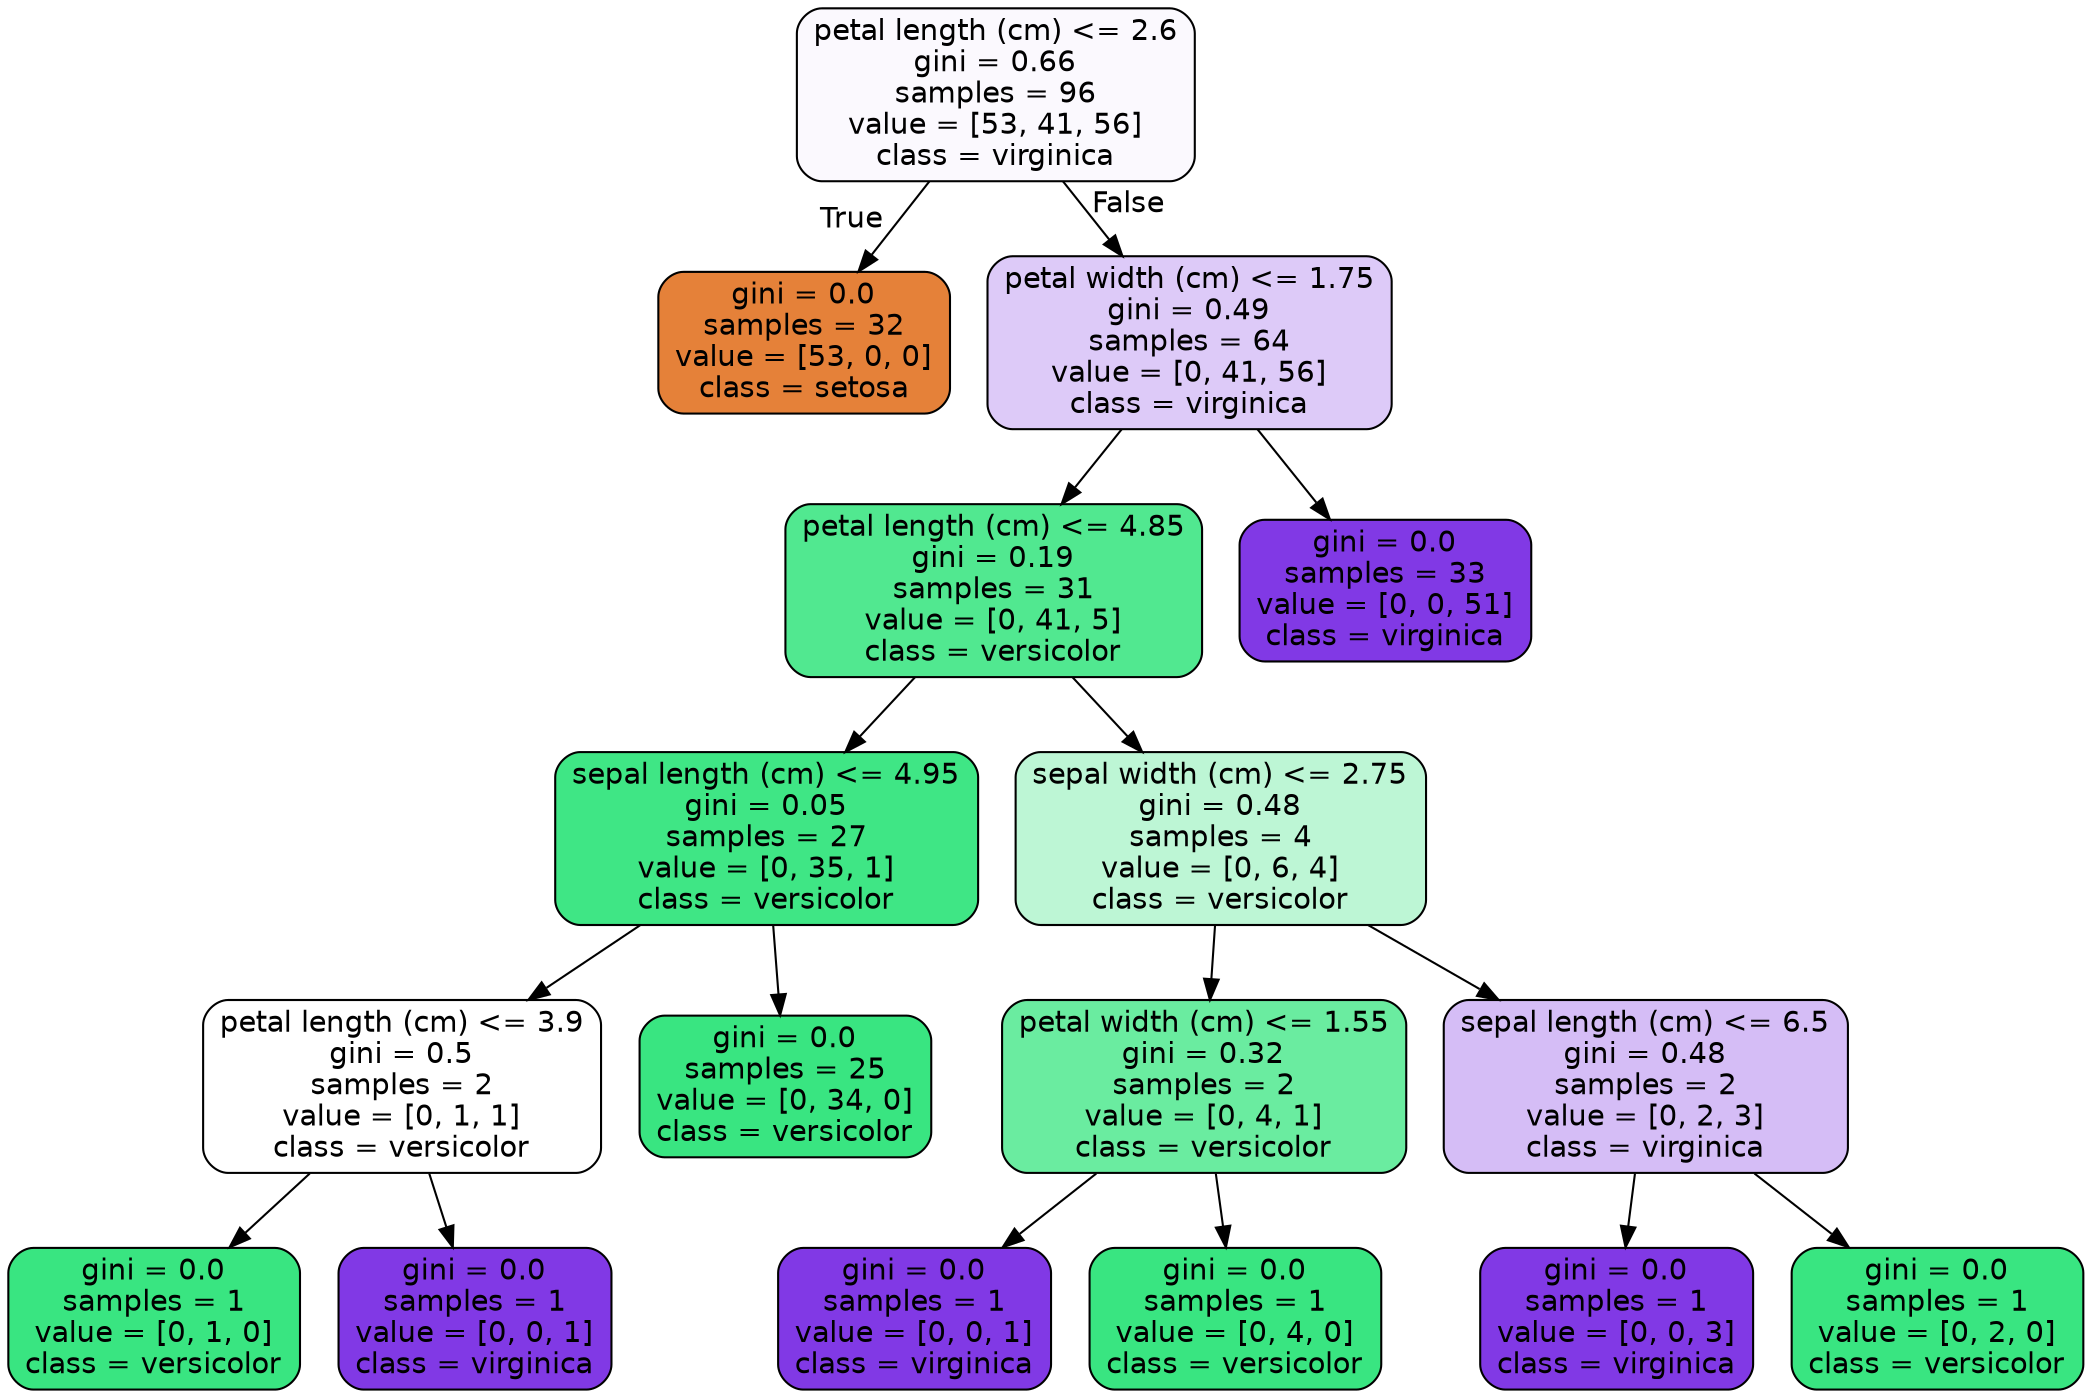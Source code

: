 digraph Tree {
node [shape=box, style="filled, rounded", color="black", fontname="helvetica"] ;
edge [fontname="helvetica"] ;
0 [label="petal length (cm) <= 2.6\ngini = 0.66\nsamples = 96\nvalue = [53, 41, 56]\nclass = virginica", fillcolor="#fbf9fe"] ;
1 [label="gini = 0.0\nsamples = 32\nvalue = [53, 0, 0]\nclass = setosa", fillcolor="#e58139"] ;
0 -> 1 [labeldistance=2.5, labelangle=45, headlabel="True"] ;
2 [label="petal width (cm) <= 1.75\ngini = 0.49\nsamples = 64\nvalue = [0, 41, 56]\nclass = virginica", fillcolor="#ddcaf8"] ;
0 -> 2 [labeldistance=2.5, labelangle=-45, headlabel="False"] ;
3 [label="petal length (cm) <= 4.85\ngini = 0.19\nsamples = 31\nvalue = [0, 41, 5]\nclass = versicolor", fillcolor="#51e890"] ;
2 -> 3 ;
4 [label="sepal length (cm) <= 4.95\ngini = 0.05\nsamples = 27\nvalue = [0, 35, 1]\nclass = versicolor", fillcolor="#3fe685"] ;
3 -> 4 ;
5 [label="petal length (cm) <= 3.9\ngini = 0.5\nsamples = 2\nvalue = [0, 1, 1]\nclass = versicolor", fillcolor="#ffffff"] ;
4 -> 5 ;
6 [label="gini = 0.0\nsamples = 1\nvalue = [0, 1, 0]\nclass = versicolor", fillcolor="#39e581"] ;
5 -> 6 ;
7 [label="gini = 0.0\nsamples = 1\nvalue = [0, 0, 1]\nclass = virginica", fillcolor="#8139e5"] ;
5 -> 7 ;
8 [label="gini = 0.0\nsamples = 25\nvalue = [0, 34, 0]\nclass = versicolor", fillcolor="#39e581"] ;
4 -> 8 ;
9 [label="sepal width (cm) <= 2.75\ngini = 0.48\nsamples = 4\nvalue = [0, 6, 4]\nclass = versicolor", fillcolor="#bdf6d5"] ;
3 -> 9 ;
10 [label="petal width (cm) <= 1.55\ngini = 0.32\nsamples = 2\nvalue = [0, 4, 1]\nclass = versicolor", fillcolor="#6aeca0"] ;
9 -> 10 ;
11 [label="gini = 0.0\nsamples = 1\nvalue = [0, 0, 1]\nclass = virginica", fillcolor="#8139e5"] ;
10 -> 11 ;
12 [label="gini = 0.0\nsamples = 1\nvalue = [0, 4, 0]\nclass = versicolor", fillcolor="#39e581"] ;
10 -> 12 ;
13 [label="sepal length (cm) <= 6.5\ngini = 0.48\nsamples = 2\nvalue = [0, 2, 3]\nclass = virginica", fillcolor="#d5bdf6"] ;
9 -> 13 ;
14 [label="gini = 0.0\nsamples = 1\nvalue = [0, 0, 3]\nclass = virginica", fillcolor="#8139e5"] ;
13 -> 14 ;
15 [label="gini = 0.0\nsamples = 1\nvalue = [0, 2, 0]\nclass = versicolor", fillcolor="#39e581"] ;
13 -> 15 ;
16 [label="gini = 0.0\nsamples = 33\nvalue = [0, 0, 51]\nclass = virginica", fillcolor="#8139e5"] ;
2 -> 16 ;
}